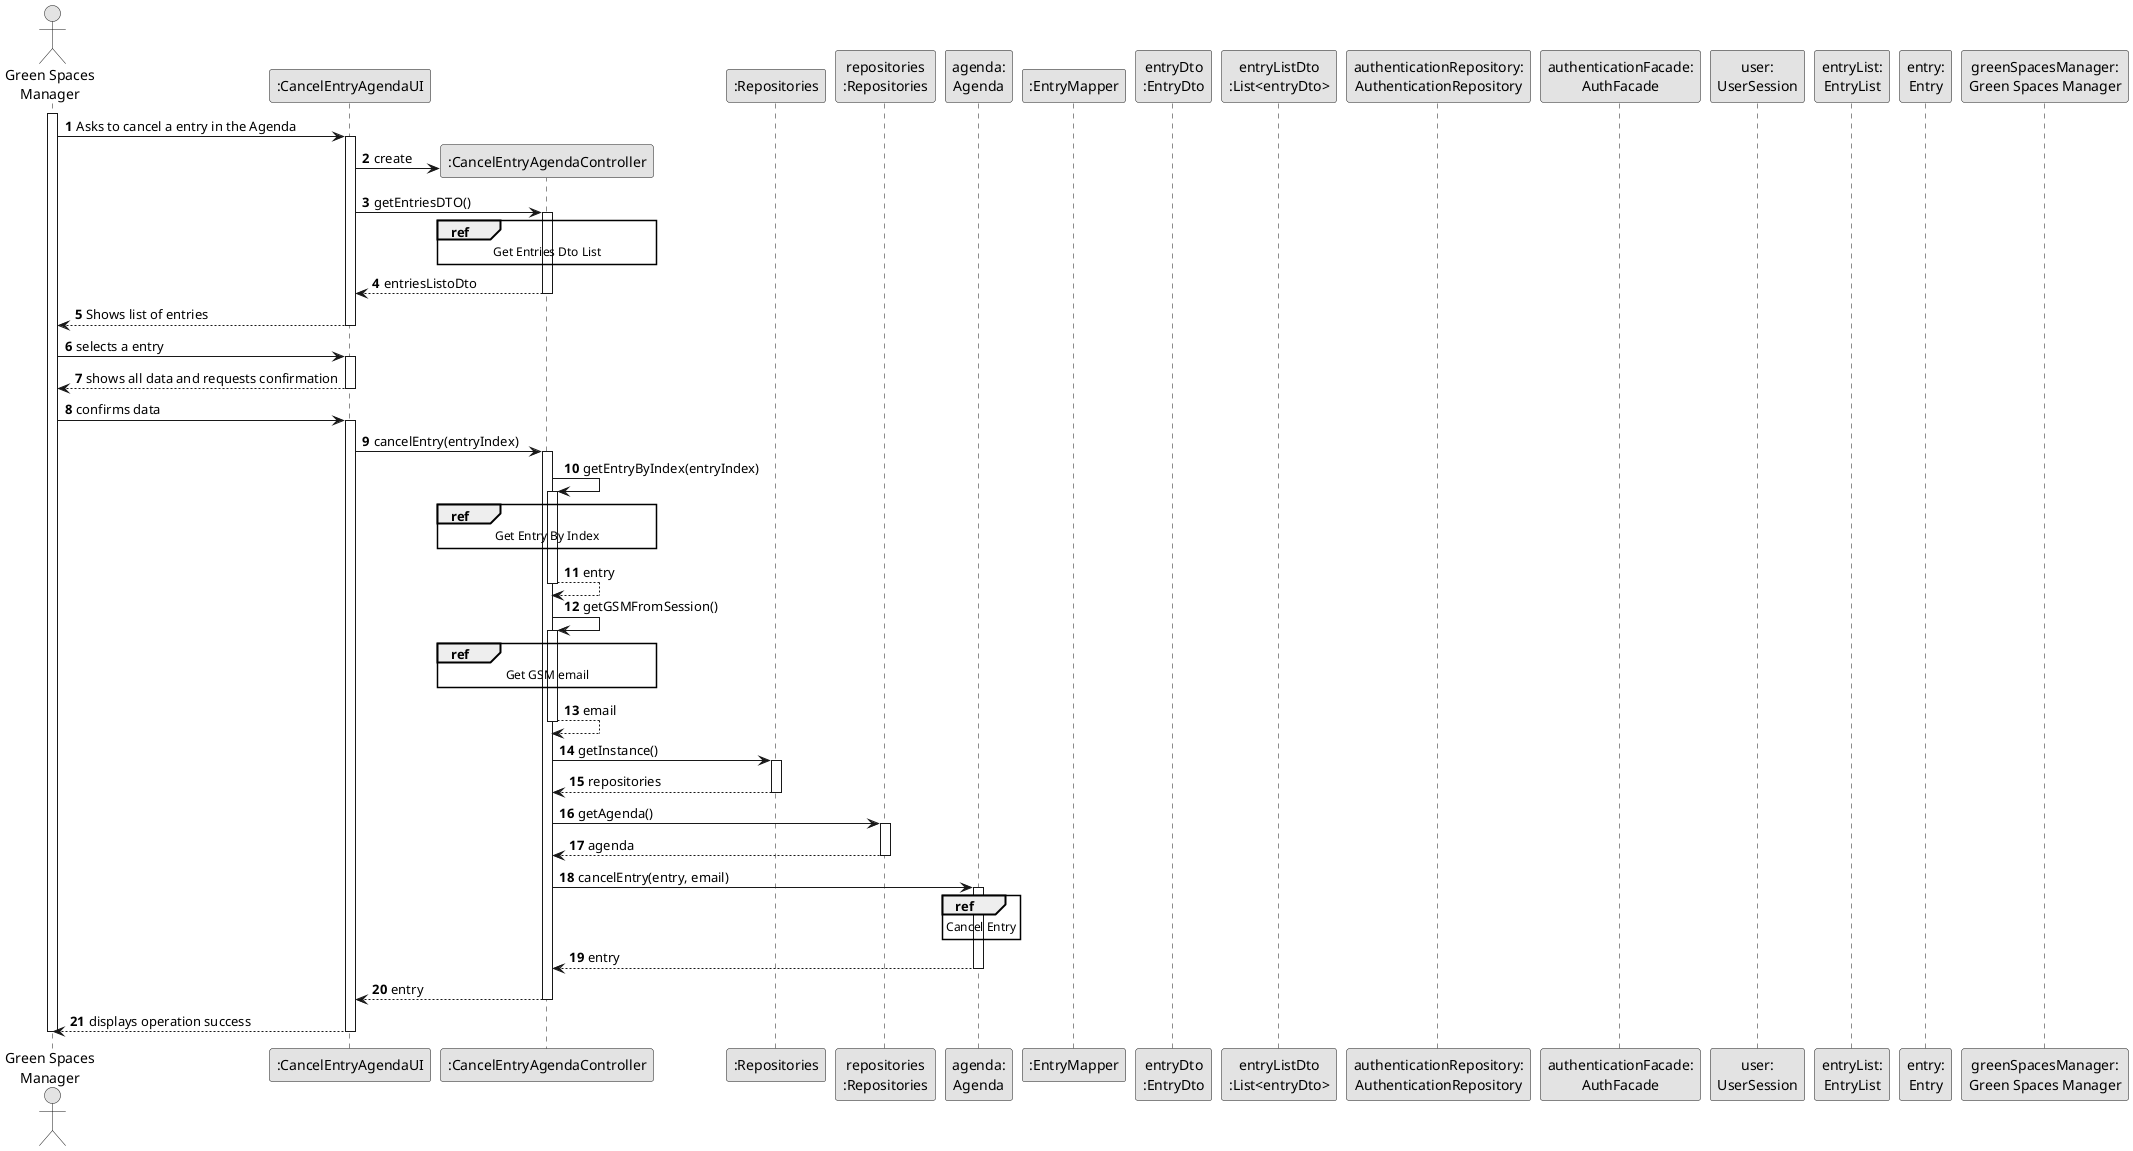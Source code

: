 @startuml
skinparam monochrome true
skinparam packageStyle rectangle
skinparam shadowing false

autonumber

'hide footbox
actor "Green Spaces\nManager" as GSM
participant ":CancelEntryAgendaUI" as UI
participant ":CancelEntryAgendaController" as CTRL
participant ":Repositories" as REP
participant "repositories\n:Repositories" as REPS
participant "agenda:\nAgenda" as AGENDA
participant ":EntryMapper" as entryMAPPER
participant "entryDto\n:EntryDto" as entryDTO
participant "entryListDto\n:List<entryDto>" as entryListDTO
participant "authenticationRepository:\nAuthenticationRepository" as authentication
participant "authenticationFacade:\nAuthFacade" as authFacade
participant "user:\nUserSession" as user
participant "entryList:\nEntryList" as entryList
participant "entry:\nEntry" as ENTRY
participant "greenSpacesManager:\nGreen Spaces Manager" as USER

activate GSM

    GSM -> UI : Asks to cancel a entry in the Agenda
    activate UI

        UI -> CTRL** : create

        UI -> CTRL : getEntriesDTO()
                activate CTRL

                     ref over CTRL
                        Get Entries Dto List
                     end ref

                CTRL --> UI : entriesListoDto
                deactivate CTRL

    UI --> GSM : Shows list of entries
    deactivate UI

    GSM -> UI : selects a entry
    activate UI

    UI --> GSM : shows all data and requests confirmation
    deactivate UI

    GSM -> UI : confirms data
    activate UI

        UI -> CTRL: cancelEntry(entryIndex)
        activate CTRL

            CTRL -> CTRL: getEntryByIndex(entryIndex)
                        activate CTRL

                            ref over CTRL
                                Get Entry By Index
                            end ref

                        CTRL --> CTRL: entry
                        deactivate CTRL

                        CTRL -> CTRL: getGSMFromSession()
                        activate CTRL

                         ref over CTRL
                            Get GSM email
                         end ref

                        CTRL --> CTRL: email
                        deactivate CTRL

            CTRL -> REP: getInstance()
            activate REP

            REP --> CTRL: repositories
            deactivate REP

            CTRL -> REPS: getAgenda()
            activate REPS

            REPS --> CTRL: agenda
            deactivate REPS

            CTRL -> AGENDA: cancelEntry(entry, email)
            activate AGENDA

                ref over AGENDA
                    Cancel Entry
                end ref

                AGENDA --> CTRL: entry
                deactivate AGENDA

        CTRL --> UI: entry
        deactivate CTRL

    UI --> GSM: displays operation success
    deactivate UI

deactivate GSM

@enduml